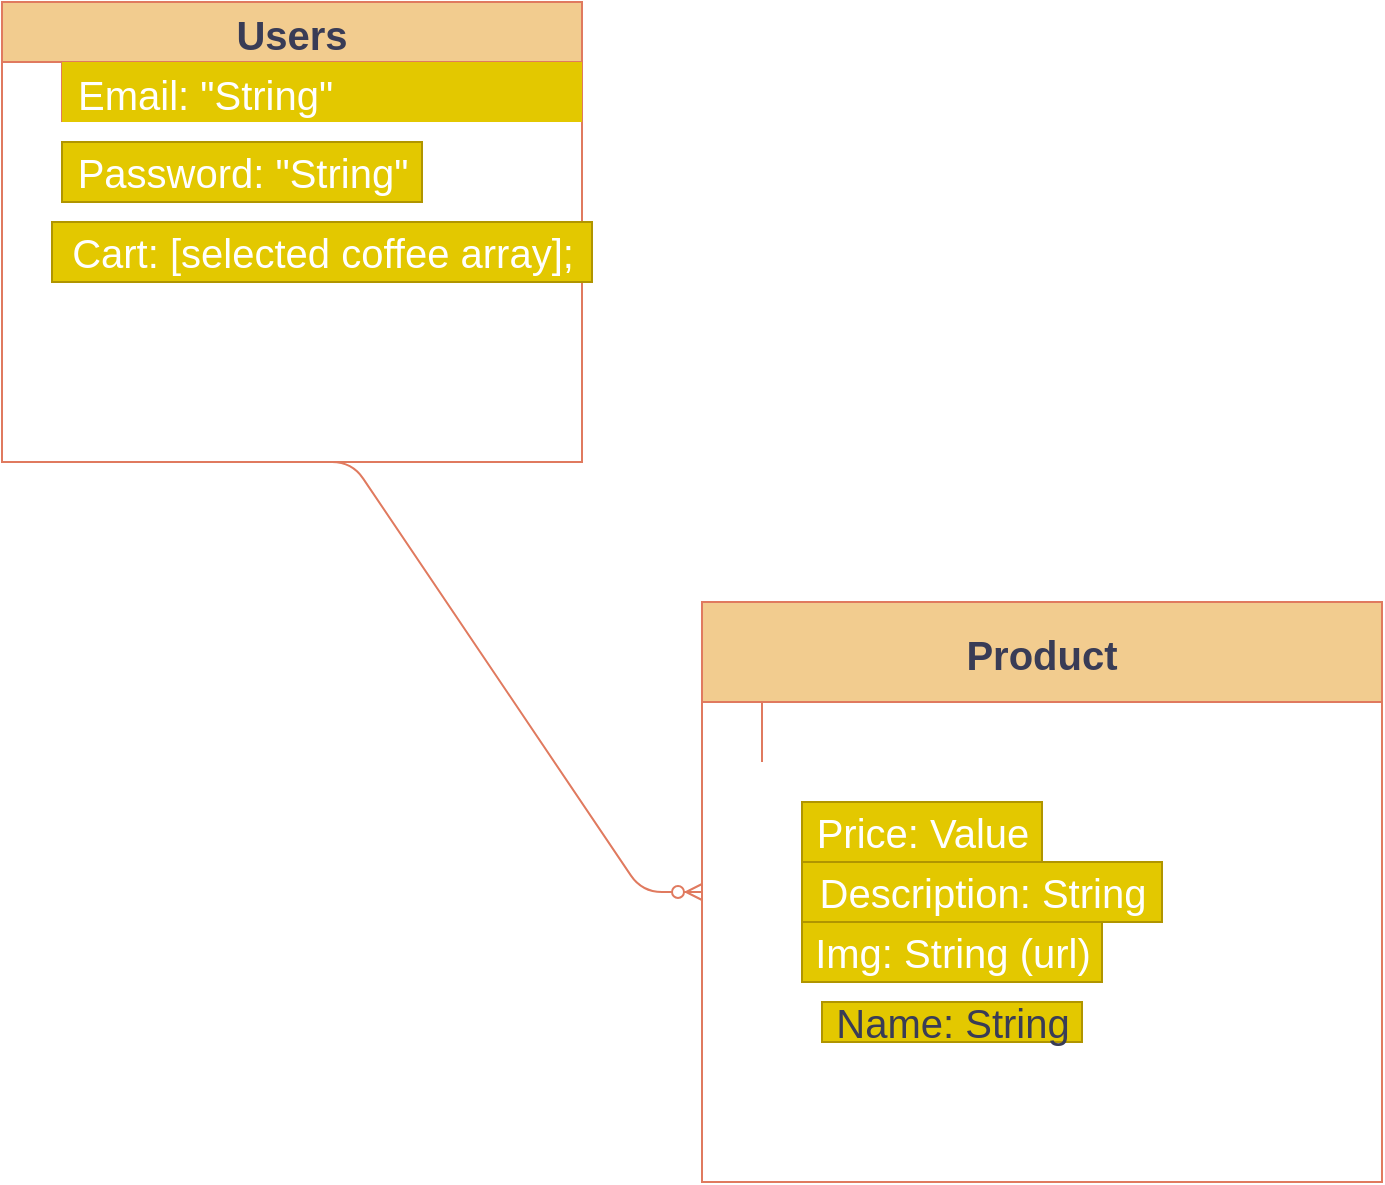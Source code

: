 <mxfile>
    <diagram id="R3O4oC7s3Bf_PdQWTP48" name="Page-1">
        <mxGraphModel dx="596" dy="564" grid="1" gridSize="10" guides="1" tooltips="1" connect="1" arrows="1" fold="1" page="1" pageScale="1" pageWidth="850" pageHeight="1100" math="0" shadow="0">
            <root>
                <mxCell id="0"/>
                <mxCell id="1" parent="0"/>
                <mxCell id="2" value="Product" style="shape=table;startSize=50;container=1;collapsible=1;childLayout=tableLayout;fixedRows=1;rowLines=0;fontStyle=1;align=center;resizeLast=1;fillColor=#F2CC8F;strokeColor=#E07A5F;fontColor=#393C56;fontSize=20;" parent="1" vertex="1">
                    <mxGeometry x="390" y="420" width="340" height="290" as="geometry"/>
                </mxCell>
                <mxCell id="3" value="" style="shape=partialRectangle;collapsible=0;dropTarget=0;pointerEvents=0;fillColor=none;points=[[0,0.5],[1,0.5]];portConstraint=eastwest;top=0;left=0;right=0;bottom=0;strokeColor=#E07A5F;fontColor=#393C56;" parent="2" vertex="1">
                    <mxGeometry y="50" width="340" height="30" as="geometry"/>
                </mxCell>
                <mxCell id="4" value="" style="shape=partialRectangle;overflow=hidden;connectable=0;fillColor=none;top=0;left=0;bottom=0;right=0;strokeColor=#E07A5F;fontColor=#393C56;" parent="3" vertex="1">
                    <mxGeometry width="30" height="30" as="geometry"/>
                </mxCell>
                <mxCell id="5" value="" style="shape=partialRectangle;overflow=hidden;connectable=0;fillColor=none;top=0;left=0;bottom=0;right=0;align=left;spacingLeft=6;strokeColor=#E07A5F;fontColor=#393C56;fontSize=20;" parent="3" vertex="1">
                    <mxGeometry x="30" width="310" height="30" as="geometry"/>
                </mxCell>
                <mxCell id="6" value="Users" style="shape=table;startSize=30;container=1;collapsible=1;childLayout=tableLayout;fixedRows=1;rowLines=0;fontStyle=1;align=center;resizeLast=1;fillColor=#F2CC8F;strokeColor=#E07A5F;fontColor=#393C56;fontSize=20;" parent="1" vertex="1">
                    <mxGeometry x="40" y="120" width="290" height="230" as="geometry"/>
                </mxCell>
                <mxCell id="7" value="" style="shape=partialRectangle;collapsible=0;dropTarget=0;pointerEvents=0;fillColor=none;points=[[0,0.5],[1,0.5]];portConstraint=eastwest;top=0;left=0;right=0;bottom=0;strokeColor=#E07A5F;fontColor=#393C56;" parent="6" vertex="1">
                    <mxGeometry y="30" width="290" height="30" as="geometry"/>
                </mxCell>
                <mxCell id="8" value="" style="shape=partialRectangle;overflow=hidden;connectable=0;fillColor=none;top=0;left=0;bottom=0;right=0;strokeColor=#E07A5F;fontColor=#393C56;" parent="7" vertex="1">
                    <mxGeometry width="30" height="30" as="geometry"/>
                </mxCell>
                <mxCell id="9" value="Email: &quot;String&quot;" style="shape=partialRectangle;overflow=hidden;connectable=0;fillColor=#e3c800;top=0;left=0;bottom=0;right=0;align=left;spacingLeft=6;strokeColor=#B09500;fontColor=#ffffff;fontSize=20;" parent="7" vertex="1">
                    <mxGeometry x="30" width="260" height="30" as="geometry"/>
                </mxCell>
                <mxCell id="10" value="Password: &quot;String&quot;" style="text;html=1;align=center;verticalAlign=middle;resizable=0;points=[];autosize=1;strokeColor=#B09500;fontSize=20;fontColor=#ffffff;fillColor=#e3c800;" parent="1" vertex="1">
                    <mxGeometry x="70" y="190" width="180" height="30" as="geometry"/>
                </mxCell>
                <mxCell id="11" value="Cart: [selected coffee array];" style="text;html=1;align=center;verticalAlign=middle;resizable=0;points=[];autosize=1;strokeColor=#B09500;fontSize=20;fontColor=#ffffff;fillColor=#e3c800;" parent="1" vertex="1">
                    <mxGeometry x="65" y="230" width="270" height="30" as="geometry"/>
                </mxCell>
                <mxCell id="12" value="Price: Value" style="text;html=1;align=center;verticalAlign=middle;resizable=0;points=[];autosize=1;strokeColor=#B09500;fontSize=20;fontColor=#ffffff;fillColor=#e3c800;" parent="1" vertex="1">
                    <mxGeometry x="440" y="520" width="120" height="30" as="geometry"/>
                </mxCell>
                <mxCell id="13" value="Description: String" style="text;html=1;align=center;verticalAlign=middle;resizable=0;points=[];autosize=1;strokeColor=#B09500;fontSize=20;fontColor=#ffffff;fillColor=#e3c800;" parent="1" vertex="1">
                    <mxGeometry x="440" y="550" width="180" height="30" as="geometry"/>
                </mxCell>
                <mxCell id="14" value="Img: String (url)" style="text;html=1;align=center;verticalAlign=middle;resizable=0;points=[];autosize=1;strokeColor=#B09500;fontSize=20;fontColor=#ffffff;fillColor=#e3c800;" parent="1" vertex="1">
                    <mxGeometry x="440" y="580" width="150" height="30" as="geometry"/>
                </mxCell>
                <mxCell id="15" value="" style="edgeStyle=entityRelationEdgeStyle;fontSize=12;html=1;endArrow=ERzeroToMany;endFill=1;fontColor=#393C56;strokeColor=#E07A5F;fillColor=#F2CC8F;exitX=0.5;exitY=1;exitDx=0;exitDy=0;entryX=0;entryY=0.5;entryDx=0;entryDy=0;" parent="1" source="6" target="2" edge="1">
                    <mxGeometry width="100" height="100" relative="1" as="geometry">
                        <mxPoint x="370" y="480" as="sourcePoint"/>
                        <mxPoint x="470" y="380" as="targetPoint"/>
                    </mxGeometry>
                </mxCell>
                <mxCell id="16" value="&lt;span style=&quot;color: rgb(57 , 60 , 86) ; font-size: 20px ; text-align: left&quot;&gt;Name: String&lt;/span&gt;" style="text;html=1;align=center;verticalAlign=middle;resizable=0;points=[];autosize=1;fillColor=#e3c800;strokeColor=#B09500;fontColor=#ffffff;" parent="1" vertex="1">
                    <mxGeometry x="450" y="620" width="130" height="20" as="geometry"/>
                </mxCell>
            </root>
        </mxGraphModel>
    </diagram>
</mxfile>
